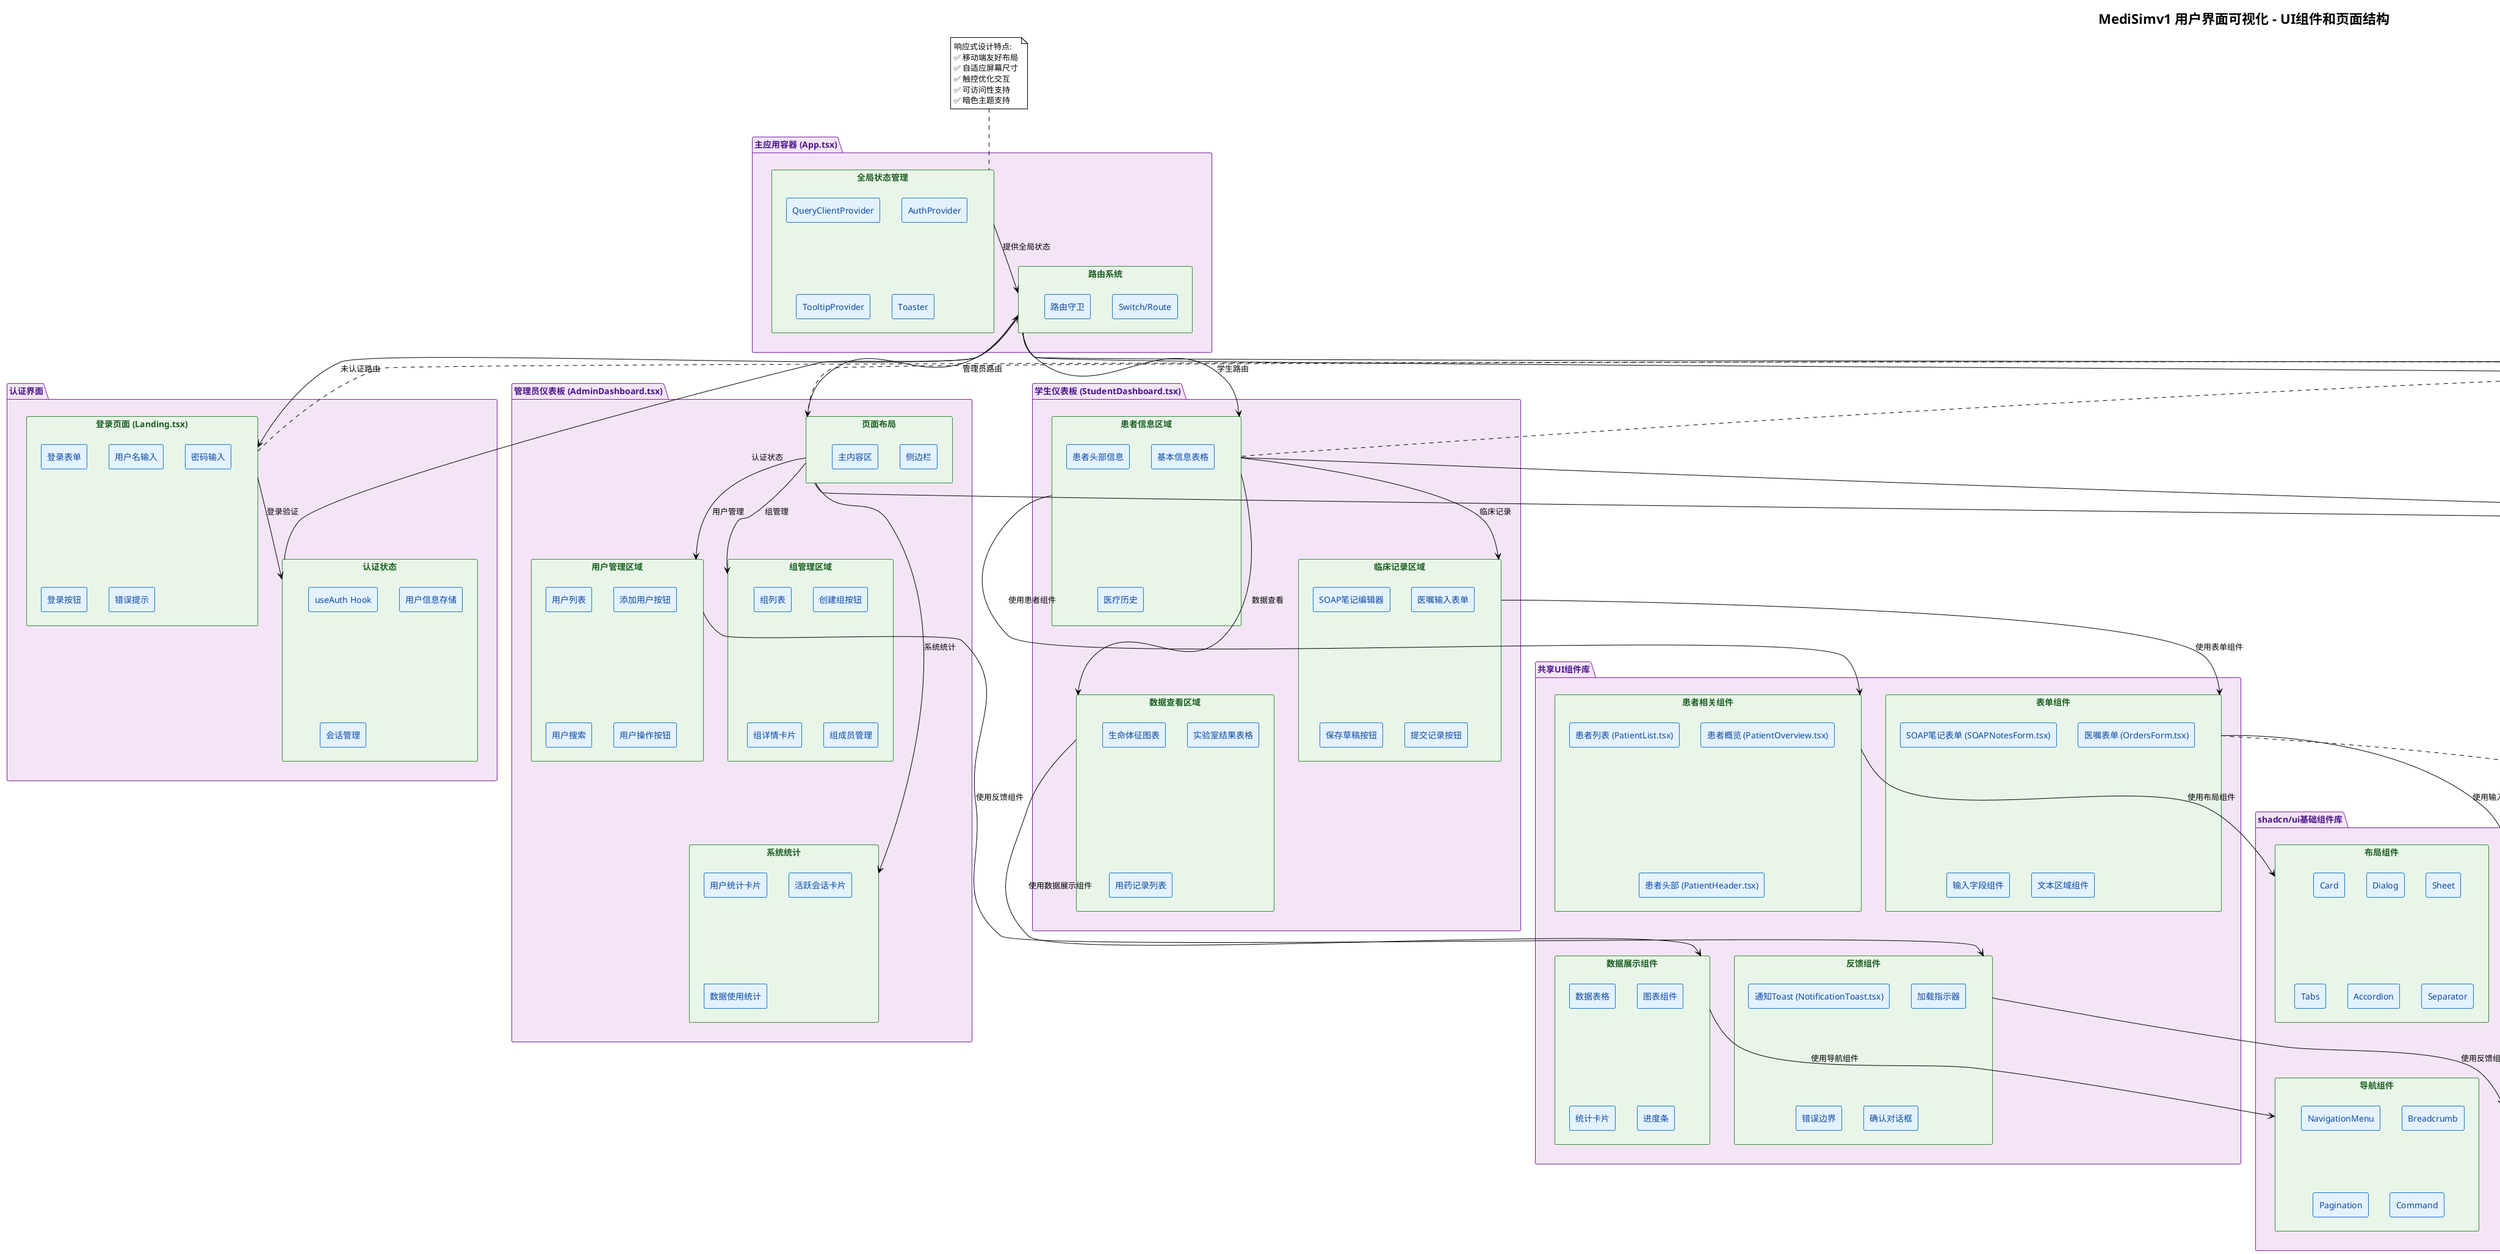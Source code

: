 @startuml MediSimv1-UI-Visualization
!theme plain
skinparam backgroundColor #FFFFFF
skinparam componentStyle rectangle

title MediSimv1 用户界面可视化 - UI组件和页面结构

' 定义样式
skinparam component {
    BackgroundColor #E3F2FD
    BorderColor #1976D2
    FontColor #0D47A1
}

skinparam package {
    BackgroundColor #F3E5F5
    BorderColor #7B1FA2
    FontColor #4A148C
}

skinparam rectangle {
    BackgroundColor #E8F5E8
    BorderColor #388E3C
    FontColor #1B5E20
}

' 主应用布局
package "主应用容器 (App.tsx)" {
    rectangle "全局状态管理" as GlobalState {
        component "QueryClientProvider" as QueryProvider
        component "AuthProvider" as AuthProvider
        component "TooltipProvider" as TooltipProvider
        component "Toaster" as Toaster
    }
    
    rectangle "路由系统" as RouterSystem {
        component "Switch/Route" as Router
        component "路由守卫" as RouteGuard
    }
}

' 认证和登录界面
package "认证界面" {
    rectangle "登录页面 (Landing.tsx)" as LandingPage {
        component "登录表单" as LoginForm
        component "用户名输入" as UsernameInput
        component "密码输入" as PasswordInput
        component "登录按钮" as LoginButton
        component "错误提示" as ErrorMessage
    }
    
    rectangle "认证状态" as AuthState {
        component "useAuth Hook" as UseAuthHook
        component "用户信息存储" as UserStorage
        component "会话管理" as SessionManagement
    }
}

' 导航组件
package "全局导航组件" {
    rectangle "顶部导航 (TopNavigation.tsx)" as TopNav {
        component "用户头像" as UserAvatar
        component "用户信息" as UserInfo
        component "退出按钮" as LogoutButton
        component "通知图标" as NotificationIcon
    }
    
    rectangle "面包屑导航" as Breadcrumb {
        component "页面路径" as PagePath
        component "导航链接" as NavLinks
    }
}

' 管理员仪表板
package "管理员仪表板 (AdminDashboard.tsx)" {
    rectangle "页面布局" as AdminLayout {
        component "侧边栏" as AdminSidebar
        component "主内容区" as AdminMainContent
    }
    
    rectangle "用户管理区域" as UserManagement {
        component "用户列表" as UserList
        component "添加用户按钮" as AddUserButton
        component "用户搜索" as UserSearch
        component "用户操作按钮" as UserActions
    }
    
    rectangle "组管理区域" as GroupManagement {
        component "组列表" as GroupList
        component "创建组按钮" as CreateGroupButton
        component "组详情卡片" as GroupCard
        component "组成员管理" as GroupMembers
    }
    
    rectangle "系统统计" as SystemStats {
        component "用户统计卡片" as UserStatsCard
        component "活跃会话卡片" as ActiveSessionsCard
        component "数据使用统计" as DataUsageStats
    }
}

' 协调员仪表板
package "协调员仪表板 (CoordinatorDashboard.tsx)" {
    rectangle "文档管理区域" as DocumentManagement {
        component "文档列表" as DocumentList
        component "上传文档按钮" as UploadDocButton
        component "文档预览" as DocumentPreview
        component "版本控制" as VersionControl
    }
    
    rectangle "发布管理区域" as ReleaseManagement {
        component "发布计划表" as ReleaseSchedule
        component "创建发布按钮" as CreateReleaseButton
        component "发布状态指示器" as ReleaseStatusIndicator
    }
    
    rectangle "活动监控" as ActivityMonitoring {
        component "用户活动日志" as UserActivityLog
        component "系统性能监控" as SystemPerformanceMonitor
        component "错误日志查看器" as ErrorLogViewer
    }
}

' 教师仪表板
package "教师仪表板 (InstructorDashboard.tsx)" {
    rectangle "场景控制区域" as ScenarioControl {
        component "场景选择器" as ScenarioSelector
        component "开始/停止按钮" as StartStopButton
        component "时间控制器" as TimeController
        component "场景状态显示" as ScenarioStatus
    }
    
    rectangle "学生监控区域" as StudentMonitoring {
        component "学生列表" as StudentList
        component "学生状态指示器" as StudentStatusIndicator
        component "实时活动监控" as RealTimeActivityMonitor
    }
    
    rectangle "患者概览" as PatientOverviewTeacher {
        component "患者信息卡片" as PatientInfoCard
        component "生命体征显示" as VitalSignsDisplay
        component "最新记录摘要" as LatestRecordsSummary
    }
}

' 学生仪表板
package "学生仪表板 (StudentDashboard.tsx)" {
    rectangle "患者信息区域" as PatientInfoArea {
        component "患者头部信息" as PatientHeader
        component "基本信息表格" as BasicInfoTable
        component "医疗历史" as MedicalHistory
    }
    
    rectangle "临床记录区域" as ClinicalRecordsArea {
        component "SOAP笔记编辑器" as SOAPNotesEditor
        component "医嘱输入表单" as OrdersInputForm
        component "保存草稿按钮" as SaveDraftButton
        component "提交记录按钮" as SubmitRecordButton
    }
    
    rectangle "数据查看区域" as DataViewArea {
        component "生命体征图表" as VitalSignsChart
        component "实验室结果表格" as LabResultsTable
        component "用药记录列表" as MedicationsList
    }
}

' 共享UI组件
package "共享UI组件库" {
    rectangle "患者相关组件" as PatientComponents {
        component "患者列表 (PatientList.tsx)" as PatientListComp
        component "患者概览 (PatientOverview.tsx)" as PatientOverviewComp
        component "患者头部 (PatientHeader.tsx)" as PatientHeaderComp
    }
    
    rectangle "表单组件" as FormComponents {
        component "SOAP笔记表单 (SOAPNotesForm.tsx)" as SOAPForm
        component "医嘱表单 (OrdersForm.tsx)" as OrdersForm
        component "输入字段组件" as InputFields
        component "文本区域组件" as TextareaComponents
    }
    
    rectangle "反馈组件" as FeedbackComponents {
        component "通知Toast (NotificationToast.tsx)" as NotificationToast
        component "加载指示器" as LoadingIndicator
        component "错误边界" as ErrorBoundary
        component "确认对话框" as ConfirmDialog
    }
    
    rectangle "数据展示组件" as DataDisplayComponents {
        component "数据表格" as DataTable
        component "图表组件" as ChartComponents
        component "统计卡片" as StatCard
        component "进度条" as ProgressBar
    }
}

' shadcn/ui基础组件
package "shadcn/ui基础组件库" {
    rectangle "输入组件" as InputComponents {
        component "Button" as Button
        component "Input" as Input
        component "Textarea" as Textarea
        component "Select" as Select
        component "Checkbox" as Checkbox
        component "Radio" as Radio
    }
    
    rectangle "布局组件" as LayoutComponents {
        component "Card" as Card
        component "Dialog" as Dialog
        component "Sheet" as Sheet
        component "Tabs" as Tabs
        component "Accordion" as Accordion
        component "Separator" as Separator
    }
    
    rectangle "反馈组件" as UIFeedbackComponents {
        component "Toast" as Toast
        component "Alert" as Alert
        component "Badge" as Badge
        component "Progress" as Progress
        component "Skeleton" as Skeleton
    }
    
    rectangle "导航组件" as NavigationComponents {
        component "NavigationMenu" as NavigationMenu
        component "Breadcrumb" as BreadcrumbComp
        component "Pagination" as Pagination
        component "Command" as Command
    }
}

' 组件关系和数据流
GlobalState --> RouterSystem : 提供全局状态
RouterSystem --> LandingPage : 未认证路由
RouterSystem --> AdminLayout : 管理员路由
RouterSystem --> DocumentManagement : 协调员路由
RouterSystem --> ScenarioControl : 教师路由
RouterSystem --> PatientInfoArea : 学生路由

' 认证流程
LandingPage --> AuthState : 登录验证
AuthState --> RouterSystem : 认证状态

' 导航组件连接
AdminLayout --> TopNav : 顶部导航
DocumentManagement --> TopNav : 顶部导航
ScenarioControl --> TopNav : 顶部导航
PatientInfoArea --> TopNav : 顶部导航

' 管理员仪表板内部连接
AdminLayout --> UserManagement : 用户管理
AdminLayout --> GroupManagement : 组管理
AdminLayout --> SystemStats : 系统统计

' 协调员仪表板内部连接
DocumentManagement --> ReleaseManagement : 发布管理
DocumentManagement --> ActivityMonitoring : 活动监控

' 教师仪表板内部连接
ScenarioControl --> StudentMonitoring : 学生监控
ScenarioControl --> PatientOverviewTeacher : 患者概览

' 学生仪表板内部连接
PatientInfoArea --> ClinicalRecordsArea : 临床记录
PatientInfoArea --> DataViewArea : 数据查看

' 共享组件使用关系
PatientInfoArea --> PatientComponents : 使用患者组件
ClinicalRecordsArea --> FormComponents : 使用表单组件
DataViewArea --> DataDisplayComponents : 使用数据展示组件
UserManagement --> FeedbackComponents : 使用反馈组件

' 基础UI组件使用关系
FormComponents --> InputComponents : 使用输入组件
PatientComponents --> LayoutComponents : 使用布局组件
FeedbackComponents --> UIFeedbackComponents : 使用反馈组件
DataDisplayComponents --> NavigationComponents : 使用导航组件

' UI交互流程注释
note right of LandingPage
  登录流程:
  1. 输入用户名密码
  2. 点击登录按钮
  3. 验证身份信息
  4. 跳转到对应仪表板
end note

note right of AdminLayout
  管理员界面特点:
  - 用户和组管理权限
  - 系统统计监控
  - 全局配置管理
  - 多级权限控制
end note

note right of ScenarioControl
  教师控制界面:
  - 场景启动/停止
  - 学生实时监控
  - 患者状态调整
  - 教学进度控制
end note

note right of PatientInfoArea
  学生学习界面:
  - 患者信息查看
  - 临床记录编写
  - 医嘱下达练习
  - 数据分析学习
end note

' 响应式设计说明
note top of GlobalState
  响应式设计特点:
  ✅ 移动端友好布局
  ✅ 自适应屏幕尺寸
  ✅ 触控优化交互
  ✅ 可访问性支持
  ✅ 暗色主题支持
end note

' UI组件化架构说明
note bottom of FormComponents
  组件化架构优势:
  ✅ 组件复用性高
  ✅ 状态管理统一
  ✅ 样式系统一致
  ✅ 类型安全保证
  ✅ 易于维护扩展
end note

@enduml
